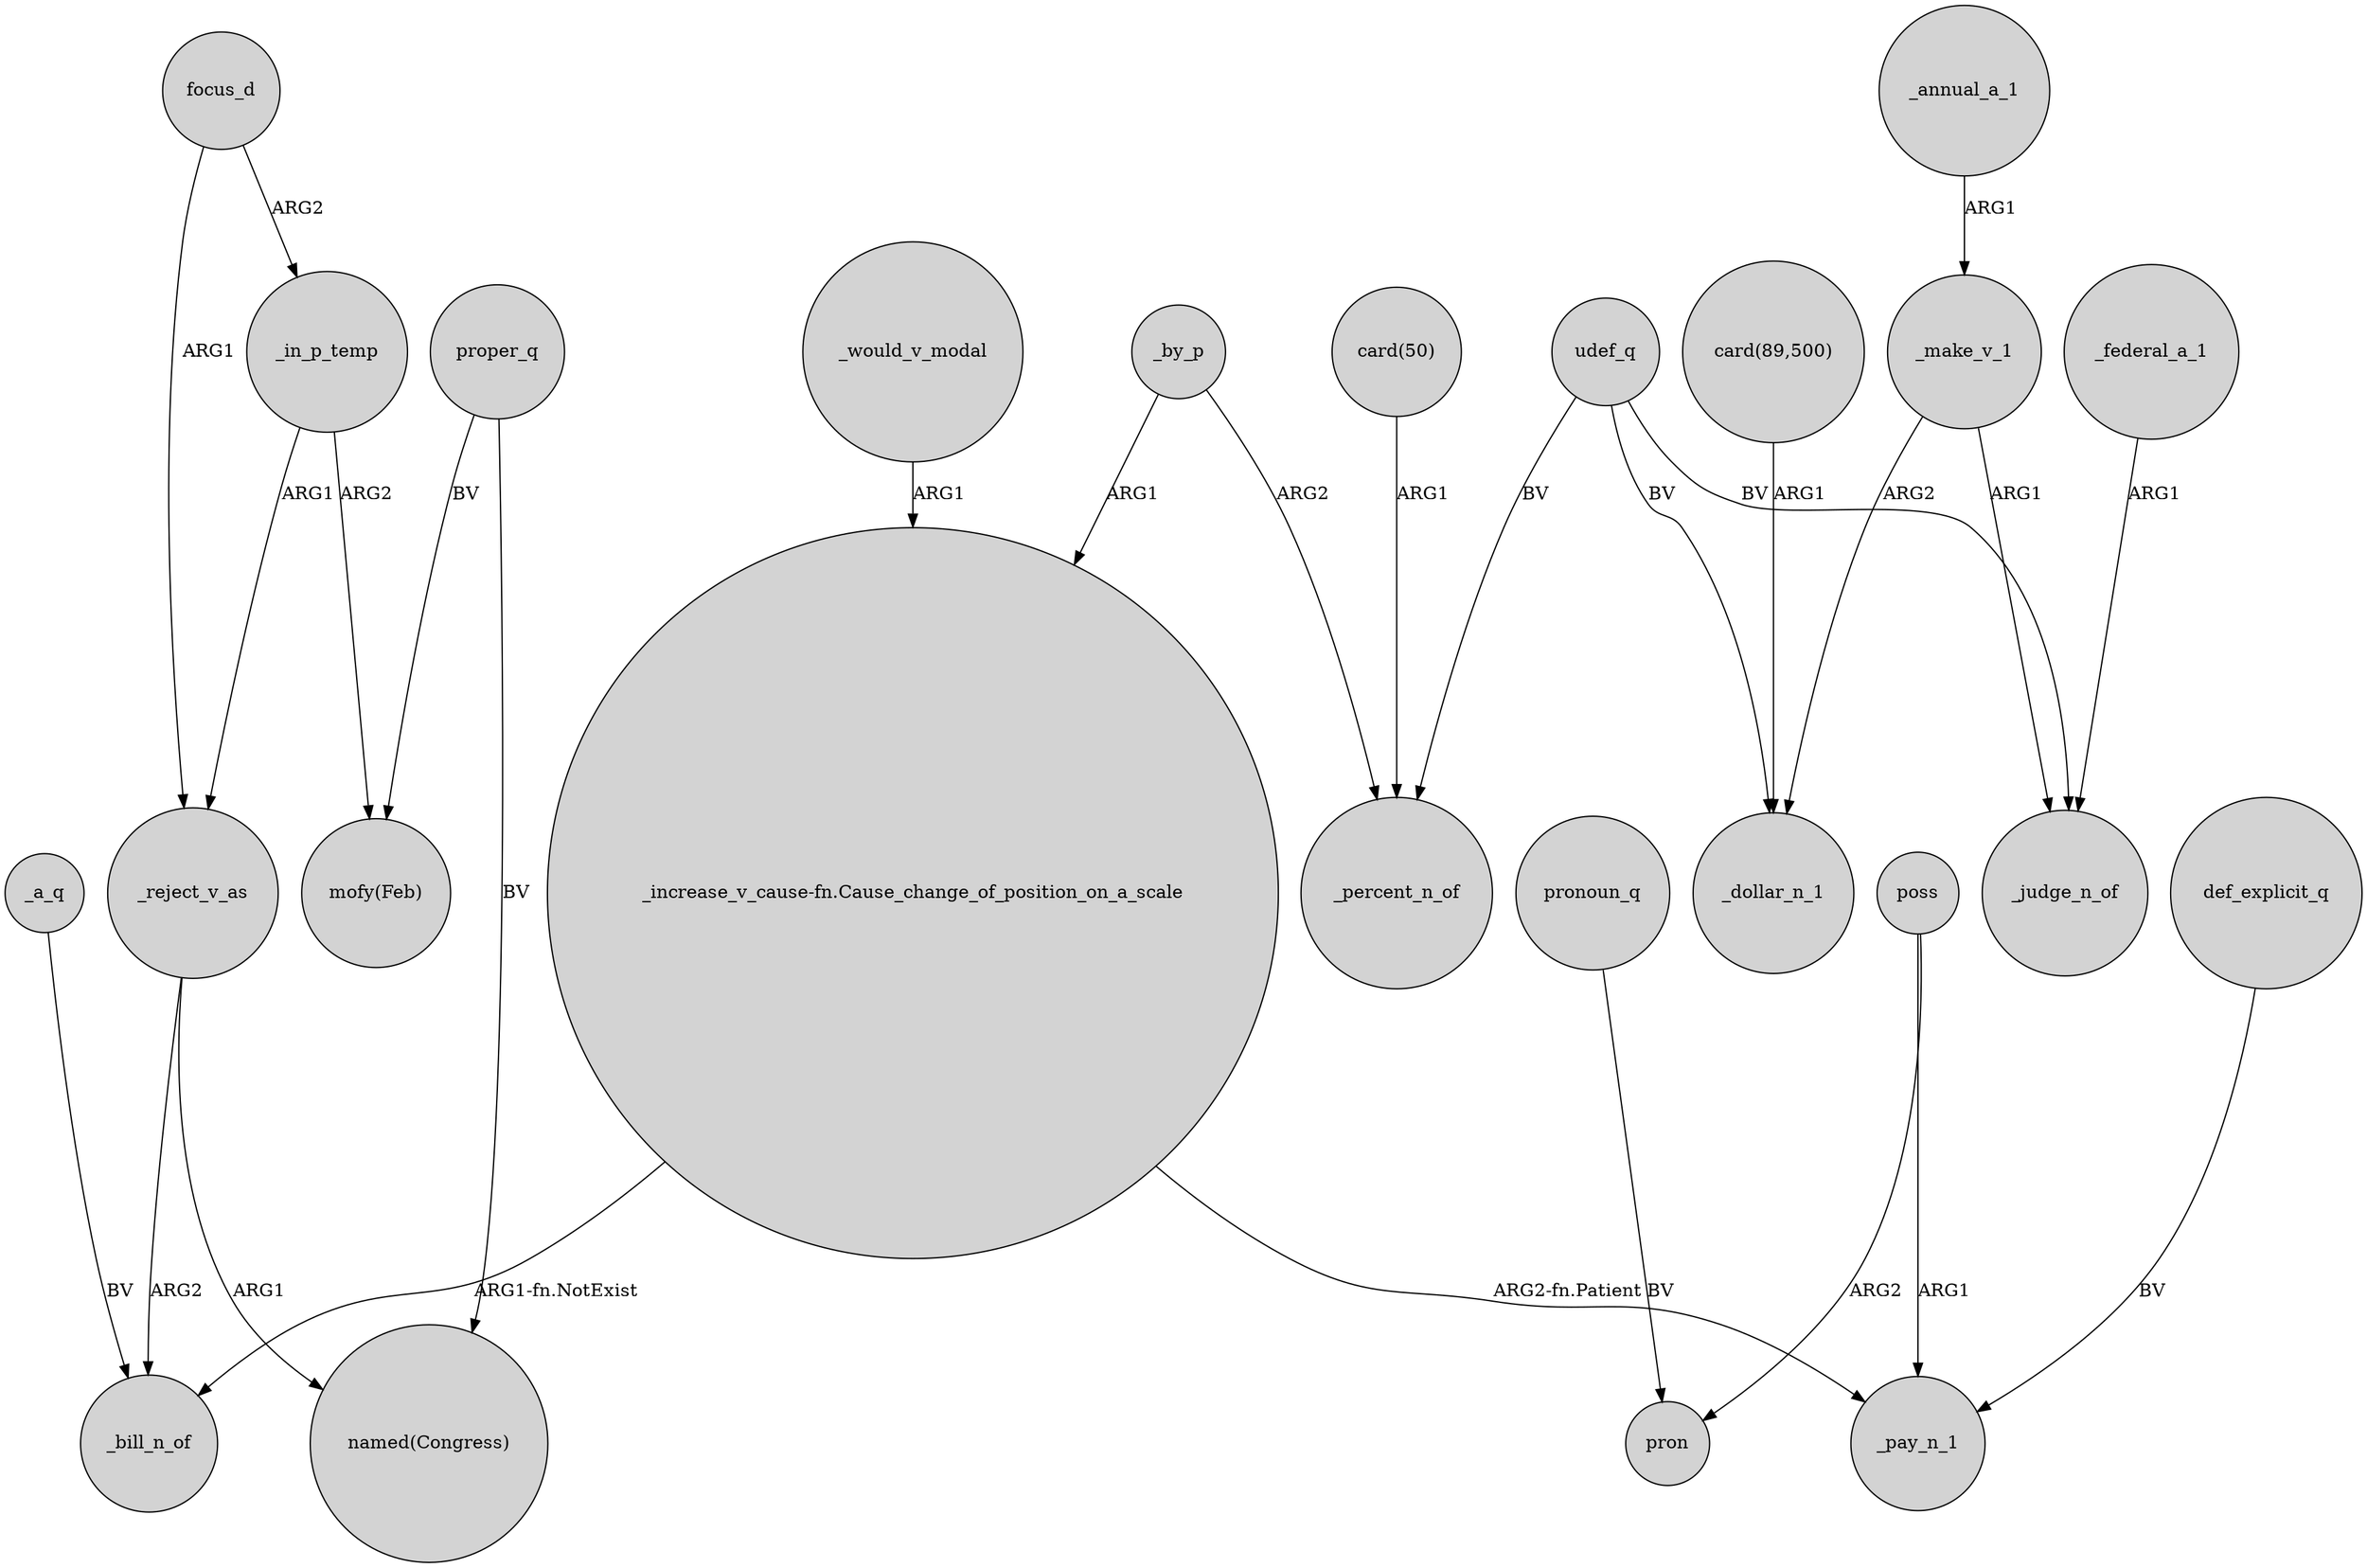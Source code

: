 digraph {
	node [shape=circle style=filled]
	focus_d -> _in_p_temp [label=ARG2]
	_make_v_1 -> _judge_n_of [label=ARG1]
	poss -> pron [label=ARG2]
	_a_q -> _bill_n_of [label=BV]
	_by_p -> "_increase_v_cause-fn.Cause_change_of_position_on_a_scale" [label=ARG1]
	_make_v_1 -> _dollar_n_1 [label=ARG2]
	_reject_v_as -> _bill_n_of [label=ARG2]
	_would_v_modal -> "_increase_v_cause-fn.Cause_change_of_position_on_a_scale" [label=ARG1]
	def_explicit_q -> _pay_n_1 [label=BV]
	_by_p -> _percent_n_of [label=ARG2]
	udef_q -> _judge_n_of [label=BV]
	proper_q -> "named(Congress)" [label=BV]
	"_increase_v_cause-fn.Cause_change_of_position_on_a_scale" -> _pay_n_1 [label="ARG2-fn.Patient"]
	poss -> _pay_n_1 [label=ARG1]
	pronoun_q -> pron [label=BV]
	"card(50)" -> _percent_n_of [label=ARG1]
	_in_p_temp -> _reject_v_as [label=ARG1]
	_annual_a_1 -> _make_v_1 [label=ARG1]
	_reject_v_as -> "named(Congress)" [label=ARG1]
	proper_q -> "mofy(Feb)" [label=BV]
	_in_p_temp -> "mofy(Feb)" [label=ARG2]
	"_increase_v_cause-fn.Cause_change_of_position_on_a_scale" -> _bill_n_of [label="ARG1-fn.NotExist"]
	focus_d -> _reject_v_as [label=ARG1]
	_federal_a_1 -> _judge_n_of [label=ARG1]
	udef_q -> _percent_n_of [label=BV]
	udef_q -> _dollar_n_1 [label=BV]
	"card(89,500)" -> _dollar_n_1 [label=ARG1]
}
